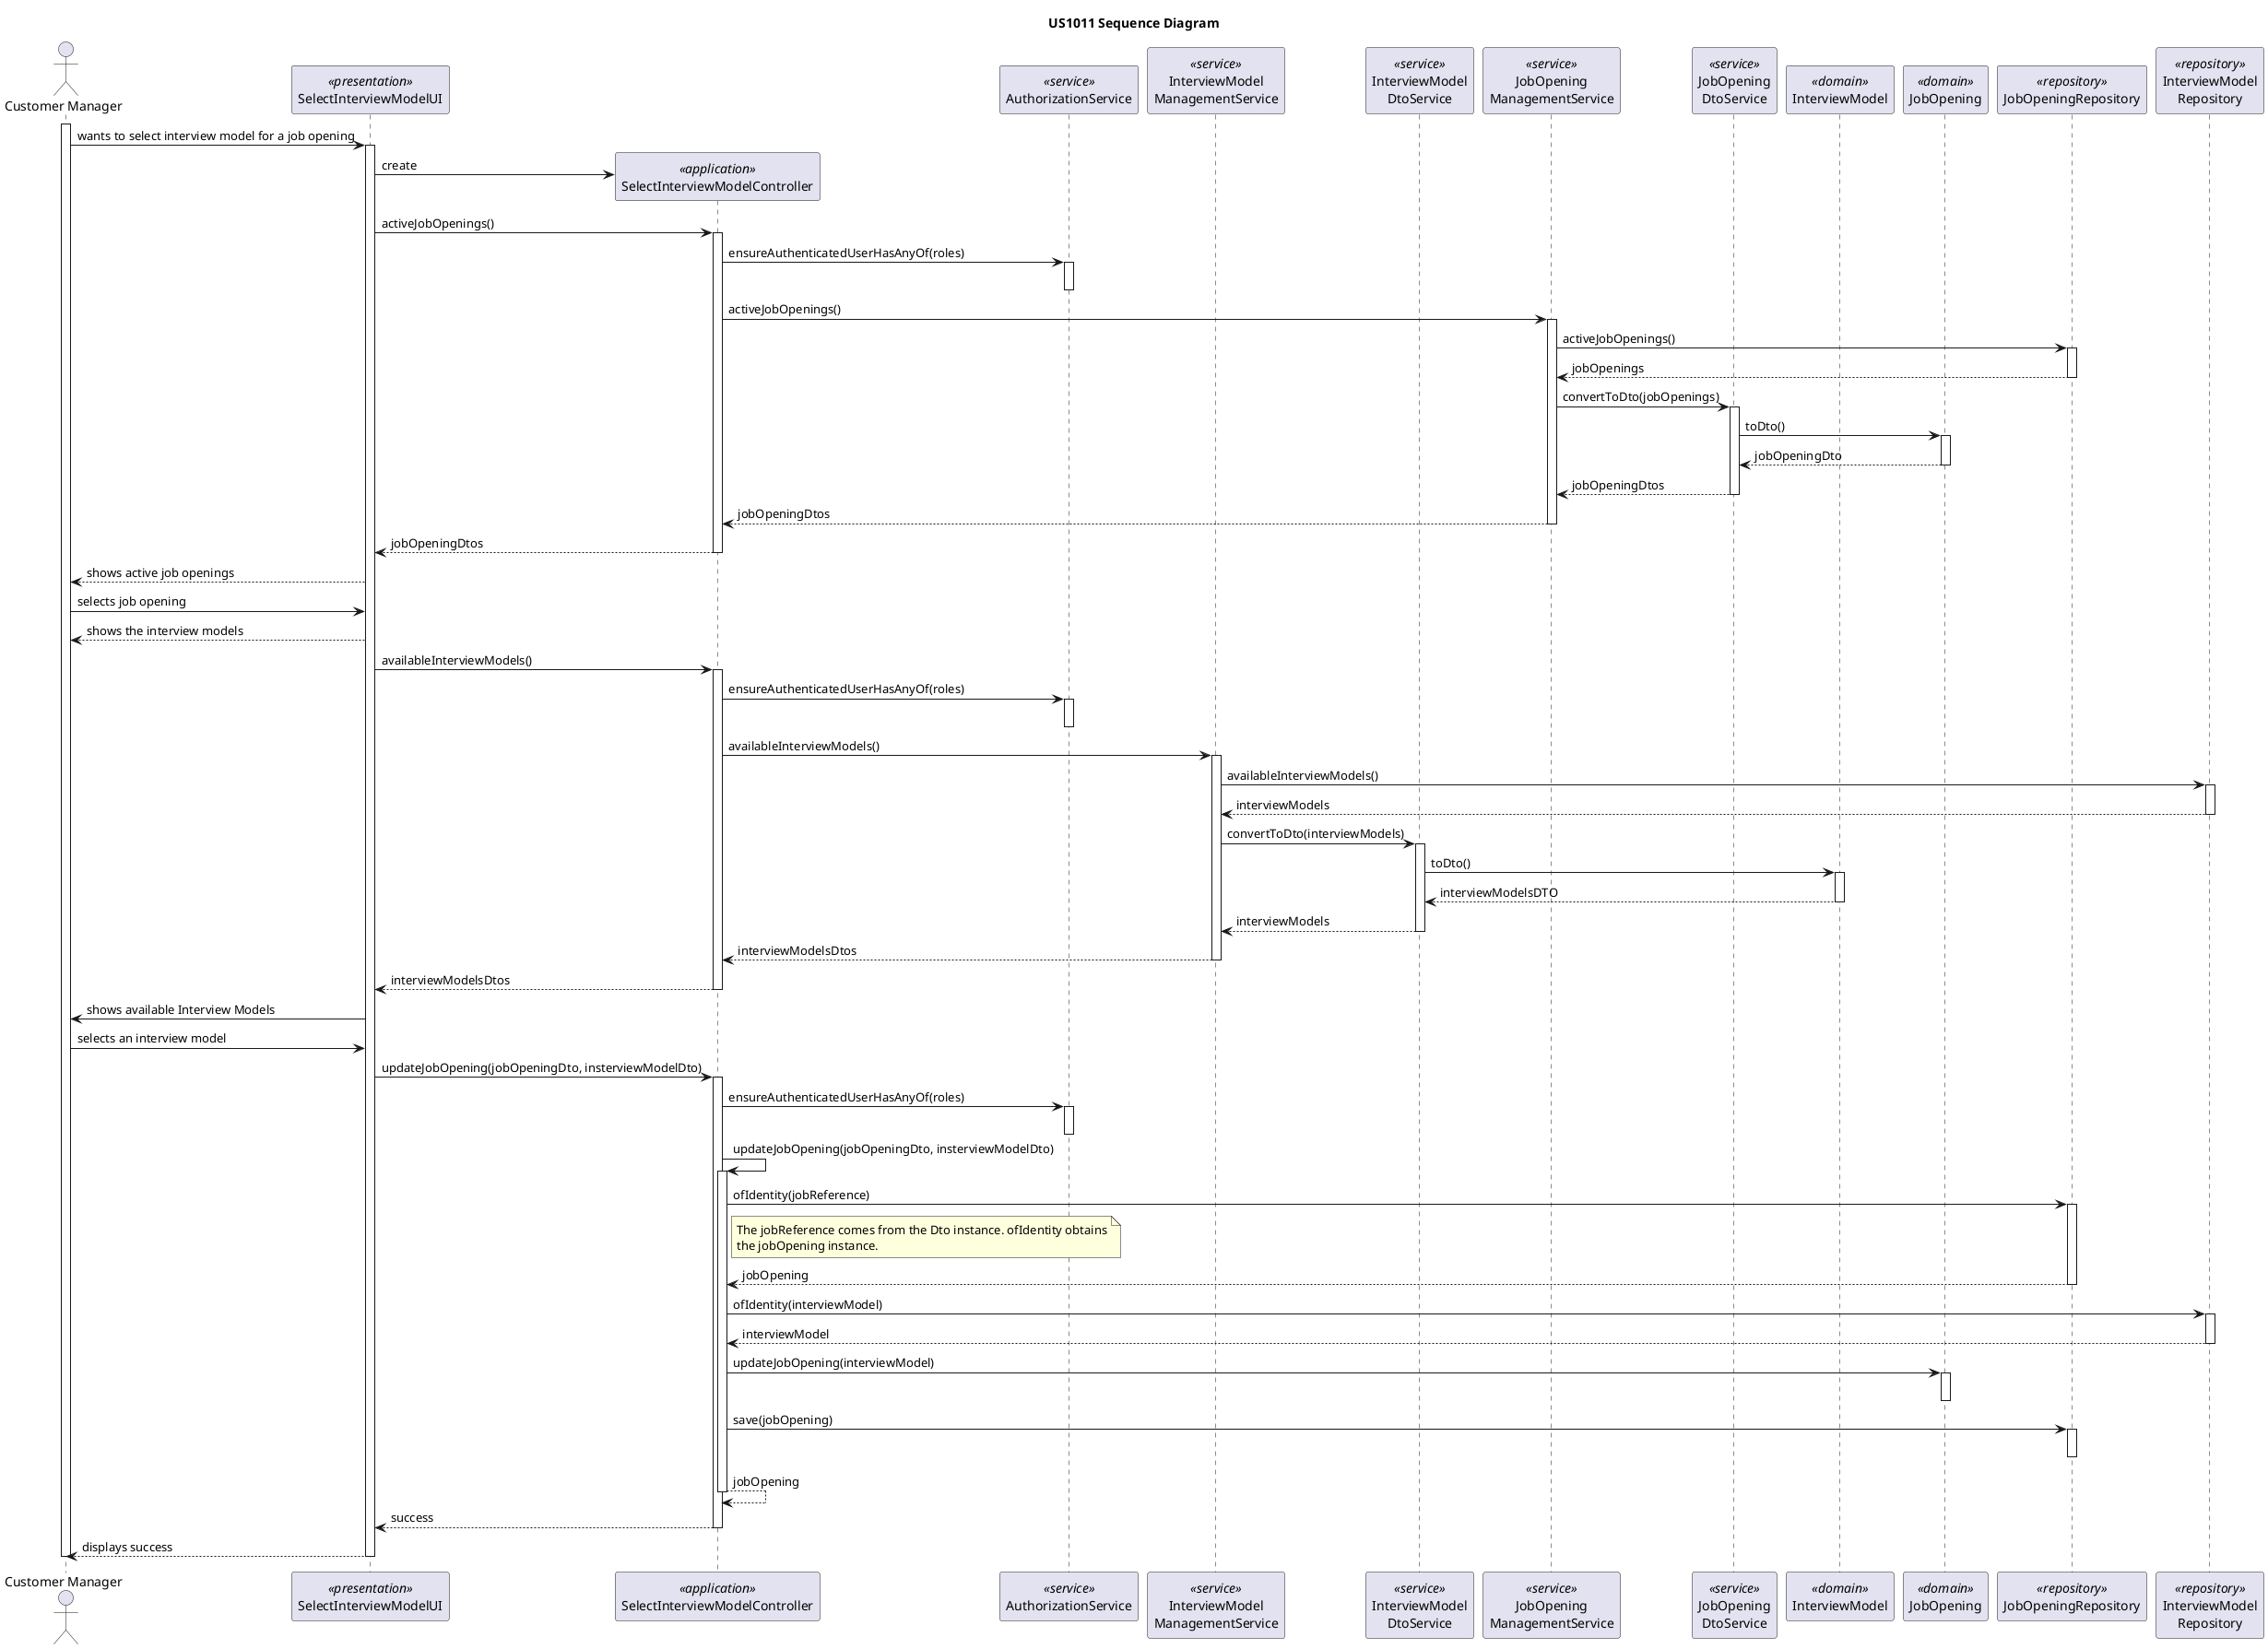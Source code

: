 @startuml

title US1011 Sequence Diagram

actor "Customer Manager" as USER

participant "SelectInterviewModelUI" as UI <<presentation>>
participant "SelectInterviewModelController" as CTRL <<application>>
participant "AuthorizationService" as AUTH <<service>>
participant "InterviewModel\nManagementService" as IMMS <<service>>
participant "InterviewModel\nDtoService" as IMDTOService <<service>>
participant "JobOpening\nManagementService" as JOMS <<service>>
participant "JobOpening\nDtoService" as JOMS_DTO <<service>>
participant "InterviewModel" as IM <<domain>>
participant "JobOpening" as JO <<domain>>
participant "JobOpeningRepository" as JOREPO <<repository>>
participant "InterviewModel\nRepository" as IMREPO <<repository>>


activate USER

USER -> UI: wants to select interview model for a job opening
activate UI

UI -> CTRL**: create

UI -> CTRL: activeJobOpenings()
activate CTRL


CTRL -> AUTH:  ensureAuthenticatedUserHasAnyOf(roles)
activate AUTH
deactivate AUTH

CTRL ->JOMS: activeJobOpenings()
activate JOMS

JOMS -> JOREPO: activeJobOpenings()
activate JOREPO

JOREPO --> JOMS: jobOpenings
deactivate JOREPO

JOMS -> JOMS_DTO: convertToDto(jobOpenings)
activate JOMS_DTO


JOMS_DTO -> JO: toDto()
activate JO

JO --> JOMS_DTO: jobOpeningDto
deactivate JO


JOMS_DTO --> JOMS: jobOpeningDtos
deactivate JOMS_DTO

JOMS --> CTRL: jobOpeningDtos
deactivate JOMS

CTRL --> UI: jobOpeningDtos
deactivate CTRL

UI --> USER: shows active job openings

USER -> UI: selects job opening

UI --> USER: shows the interview models

UI -> CTRL: availableInterviewModels()
activate CTRL

CTRL -> AUTH:  ensureAuthenticatedUserHasAnyOf(roles)
activate AUTH
deactivate AUTH

CTRL ->IMMS: availableInterviewModels()
activate IMMS

IMMS -> IMREPO: availableInterviewModels()
activate IMREPO

IMREPO --> IMMS: interviewModels
deactivate IMREPO

IMMS -> IMDTOService: convertToDto(interviewModels)
activate IMDTOService


IMDTOService -> IM: toDto()
activate IM

IM --> IMDTOService: interviewModelsDTO
deactivate IM

IMDTOService --> IMMS: interviewModels
deactivate IMDTOService

IMMS --> CTRL: interviewModelsDtos
deactivate IMMS

CTRL --> UI: interviewModelsDtos
deactivate CTRL

UI -> USER: shows available Interview Models
USER -> UI: selects an interview model

UI -> CTRL: updateJobOpening(jobOpeningDto, insterviewModelDto)
activate CTRL


CTRL -> AUTH:  ensureAuthenticatedUserHasAnyOf(roles)
activate AUTH
deactivate AUTH

CTRL -> CTRL: updateJobOpening(jobOpeningDto, insterviewModelDto)
activate CTRL

CTRL -> JOREPO: ofIdentity(jobReference)
activate JOREPO

note right CTRL
The jobReference comes from the Dto instance. ofIdentity obtains
the jobOpening instance.
end note

JOREPO --> CTRL: jobOpening
deactivate JOREPO

CTRL -> IMREPO: ofIdentity(interviewModel)
activate IMREPO



IMREPO --> CTRL: interviewModel
deactivate IMREPO

CTRL -> JO: updateJobOpening(interviewModel)
activate JO
deactivate JO

CTRL -> JOREPO: save(jobOpening)
activate JOREPO
deactivate JOREPO

CTRL --> CTRL: jobOpening
deactivate CTRL

CTRL --> UI: success
deactivate CTRL

UI --> USER: displays success
deactivate UI
deactivate USER

@enduml